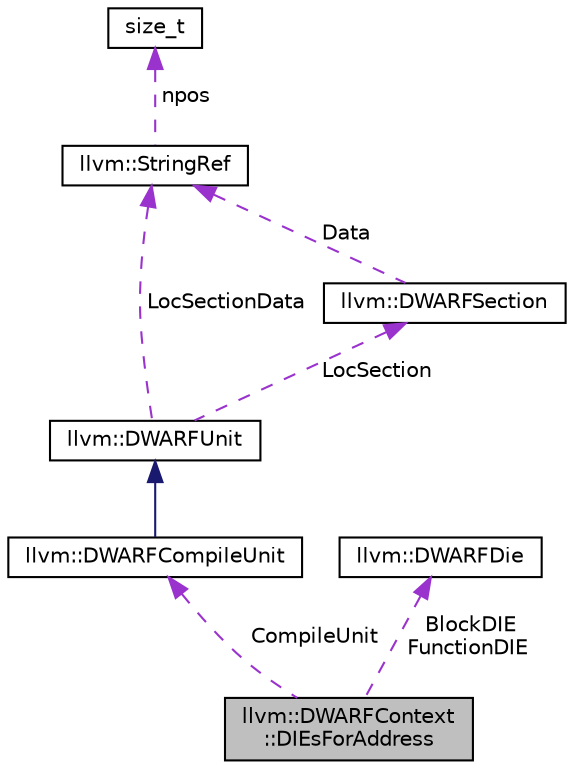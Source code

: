 digraph "llvm::DWARFContext::DIEsForAddress"
{
 // LATEX_PDF_SIZE
  bgcolor="transparent";
  edge [fontname="Helvetica",fontsize="10",labelfontname="Helvetica",labelfontsize="10"];
  node [fontname="Helvetica",fontsize="10",shape="box"];
  Node1 [label="llvm::DWARFContext\l::DIEsForAddress",height=0.2,width=0.4,color="black", fillcolor="grey75", style="filled", fontcolor="black",tooltip="Wraps the returned DIEs for a given address."];
  Node2 -> Node1 [dir="back",color="darkorchid3",fontsize="10",style="dashed",label=" CompileUnit" ,fontname="Helvetica"];
  Node2 [label="llvm::DWARFCompileUnit",height=0.2,width=0.4,color="black",URL="$classllvm_1_1DWARFCompileUnit.html",tooltip=" "];
  Node3 -> Node2 [dir="back",color="midnightblue",fontsize="10",style="solid",fontname="Helvetica"];
  Node3 [label="llvm::DWARFUnit",height=0.2,width=0.4,color="black",URL="$classllvm_1_1DWARFUnit.html",tooltip=" "];
  Node4 -> Node3 [dir="back",color="darkorchid3",fontsize="10",style="dashed",label=" LocSection" ,fontname="Helvetica"];
  Node4 [label="llvm::DWARFSection",height=0.2,width=0.4,color="black",URL="$structllvm_1_1DWARFSection.html",tooltip=" "];
  Node5 -> Node4 [dir="back",color="darkorchid3",fontsize="10",style="dashed",label=" Data" ,fontname="Helvetica"];
  Node5 [label="llvm::StringRef",height=0.2,width=0.4,color="black",URL="$classllvm_1_1StringRef.html",tooltip="StringRef - Represent a constant reference to a string, i.e."];
  Node6 -> Node5 [dir="back",color="darkorchid3",fontsize="10",style="dashed",label=" npos" ,fontname="Helvetica"];
  Node6 [label="size_t",height=0.2,width=0.4,color="black",URL="$classsize__t.html",tooltip=" "];
  Node5 -> Node3 [dir="back",color="darkorchid3",fontsize="10",style="dashed",label=" LocSectionData" ,fontname="Helvetica"];
  Node7 -> Node1 [dir="back",color="darkorchid3",fontsize="10",style="dashed",label=" BlockDIE\nFunctionDIE" ,fontname="Helvetica"];
  Node7 [label="llvm::DWARFDie",height=0.2,width=0.4,color="black",URL="$classllvm_1_1DWARFDie.html",tooltip="Utility class that carries the DWARF compile/type unit and the debug info entry in an object."];
}
